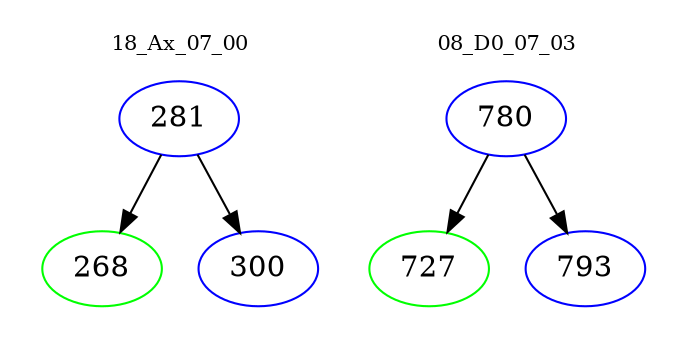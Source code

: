 digraph{
subgraph cluster_0 {
color = white
label = "18_Ax_07_00";
fontsize=10;
T0_281 [label="281", color="blue"]
T0_281 -> T0_268 [color="black"]
T0_268 [label="268", color="green"]
T0_281 -> T0_300 [color="black"]
T0_300 [label="300", color="blue"]
}
subgraph cluster_1 {
color = white
label = "08_D0_07_03";
fontsize=10;
T1_780 [label="780", color="blue"]
T1_780 -> T1_727 [color="black"]
T1_727 [label="727", color="green"]
T1_780 -> T1_793 [color="black"]
T1_793 [label="793", color="blue"]
}
}

